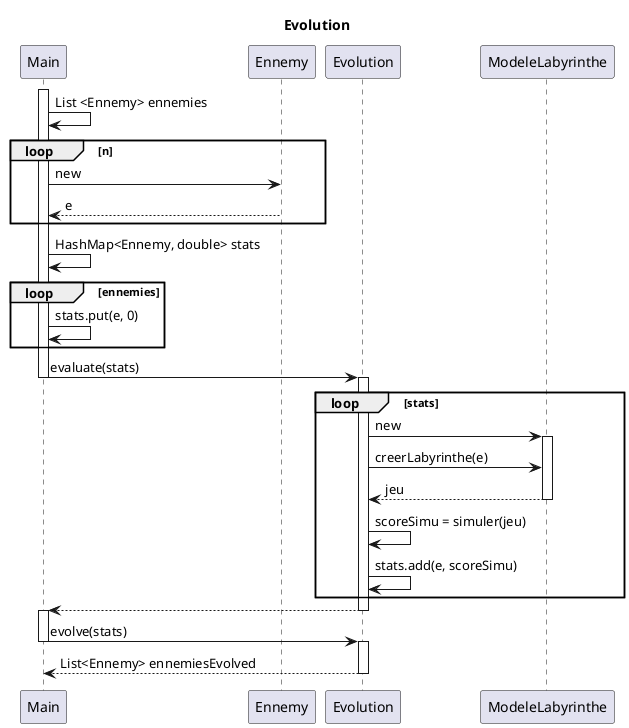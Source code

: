 @startuml
'https://plantuml.com/sequence-diagram

title Evolution
activate Main
Main -> Main : List <Ennemy> ennemies
loop n
    Main -> Ennemy  : new
    Ennemy --> Main  : e
end
Main -> Main : HashMap<Ennemy, double> stats
loop ennemies
    Main -> Main : stats.put(e, 0)
end loop

Main -> Evolution : evaluate(stats)
deactivate Main
activate Evolution
loop stats
Evolution -> ModeleLabyrinthe : new
activate ModeleLabyrinthe
Evolution -> ModeleLabyrinthe : creerLabyrinthe(e)
ModeleLabyrinthe --> Evolution : jeu
deactivate ModeleLabyrinthe
Evolution -> Evolution : scoreSimu = simuler(jeu)
Evolution -> Evolution : stats.add(e, scoreSimu)
end
Evolution --> Main
deactivate Evolution
activate Main
Main -> Evolution : evolve(stats)
deactivate Main
activate Evolution
Evolution --> Main : List<Ennemy> ennemiesEvolved
deactivate Evolution

@enduml